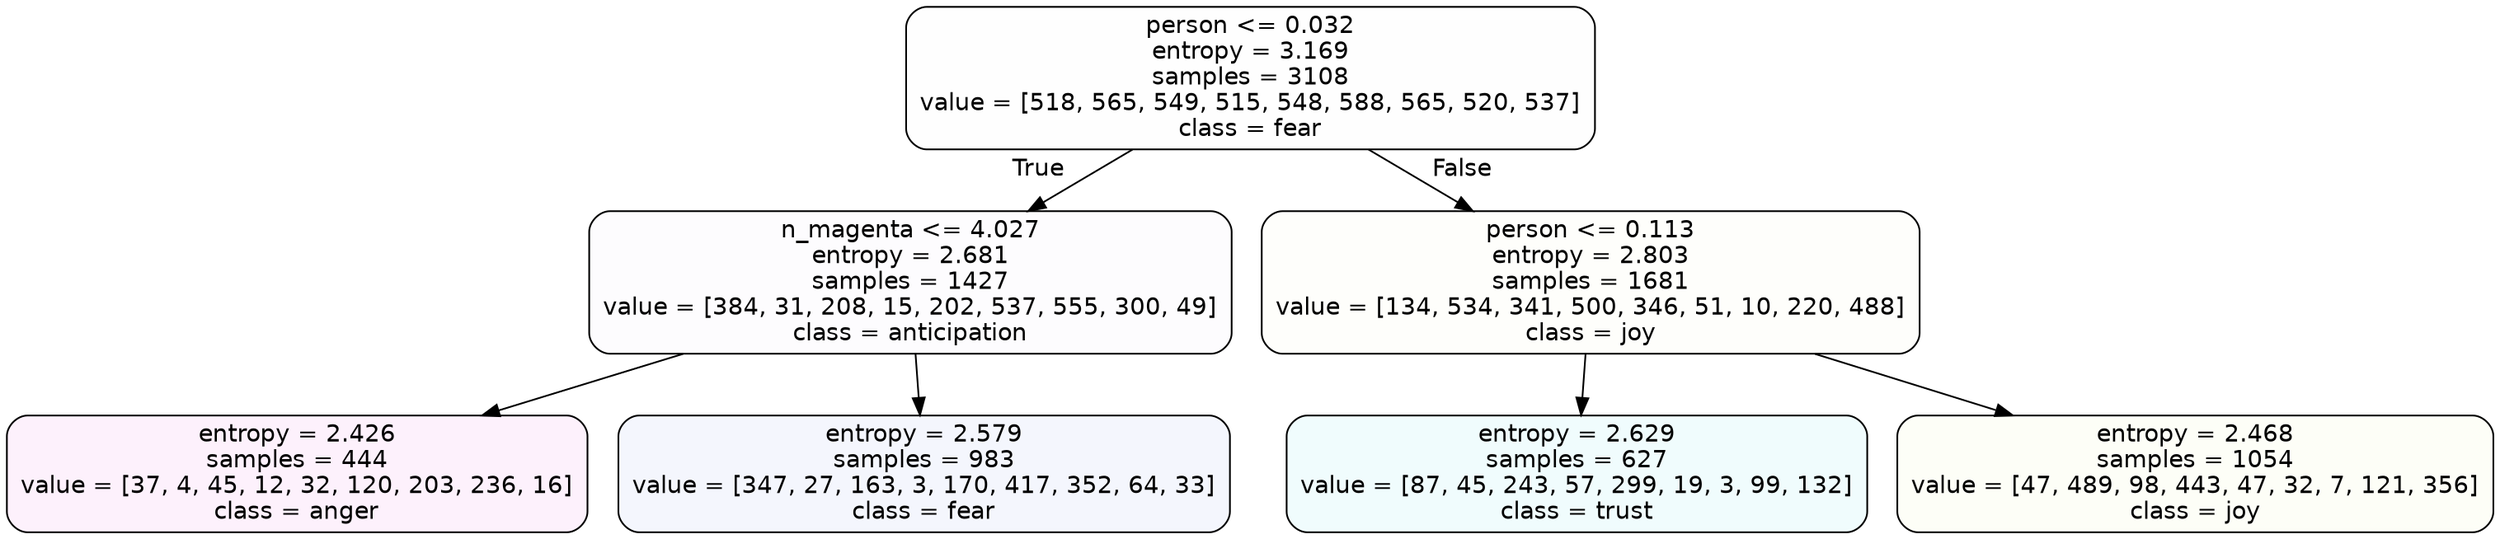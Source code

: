 digraph Tree {
node [shape=box, style="filled, rounded", color="black", fontname=helvetica] ;
edge [fontname=helvetica] ;
0 [label="person <= 0.032\nentropy = 3.169\nsamples = 3108\nvalue = [518, 565, 549, 515, 548, 588, 565, 520, 537]\nclass = fear", fillcolor="#3964e501"] ;
1 [label="n_magenta <= 4.027\nentropy = 2.681\nsamples = 1427\nvalue = [384, 31, 208, 15, 202, 537, 555, 300, 49]\nclass = anticipation", fillcolor="#8139e503"] ;
0 -> 1 [labeldistance=2.5, labelangle=45, headlabel="True"] ;
2 [label="entropy = 2.426\nsamples = 444\nvalue = [37, 4, 45, 12, 32, 120, 203, 236, 16]\nclass = anger", fillcolor="#e539d711"] ;
1 -> 2 ;
3 [label="entropy = 2.579\nsamples = 983\nvalue = [347, 27, 163, 3, 170, 417, 352, 64, 33]\nclass = fear", fillcolor="#3964e50e"] ;
1 -> 3 ;
4 [label="person <= 0.113\nentropy = 2.803\nsamples = 1681\nvalue = [134, 534, 341, 500, 346, 51, 10, 220, 488]\nclass = joy", fillcolor="#d7e53904"] ;
0 -> 4 [labeldistance=2.5, labelangle=-45, headlabel="False"] ;
5 [label="entropy = 2.629\nsamples = 627\nvalue = [87, 45, 243, 57, 299, 19, 3, 99, 132]\nclass = trust", fillcolor="#39d7e513"] ;
4 -> 5 ;
6 [label="entropy = 2.468\nsamples = 1054\nvalue = [47, 489, 98, 443, 47, 32, 7, 121, 356]\nclass = joy", fillcolor="#d7e5390a"] ;
4 -> 6 ;
}